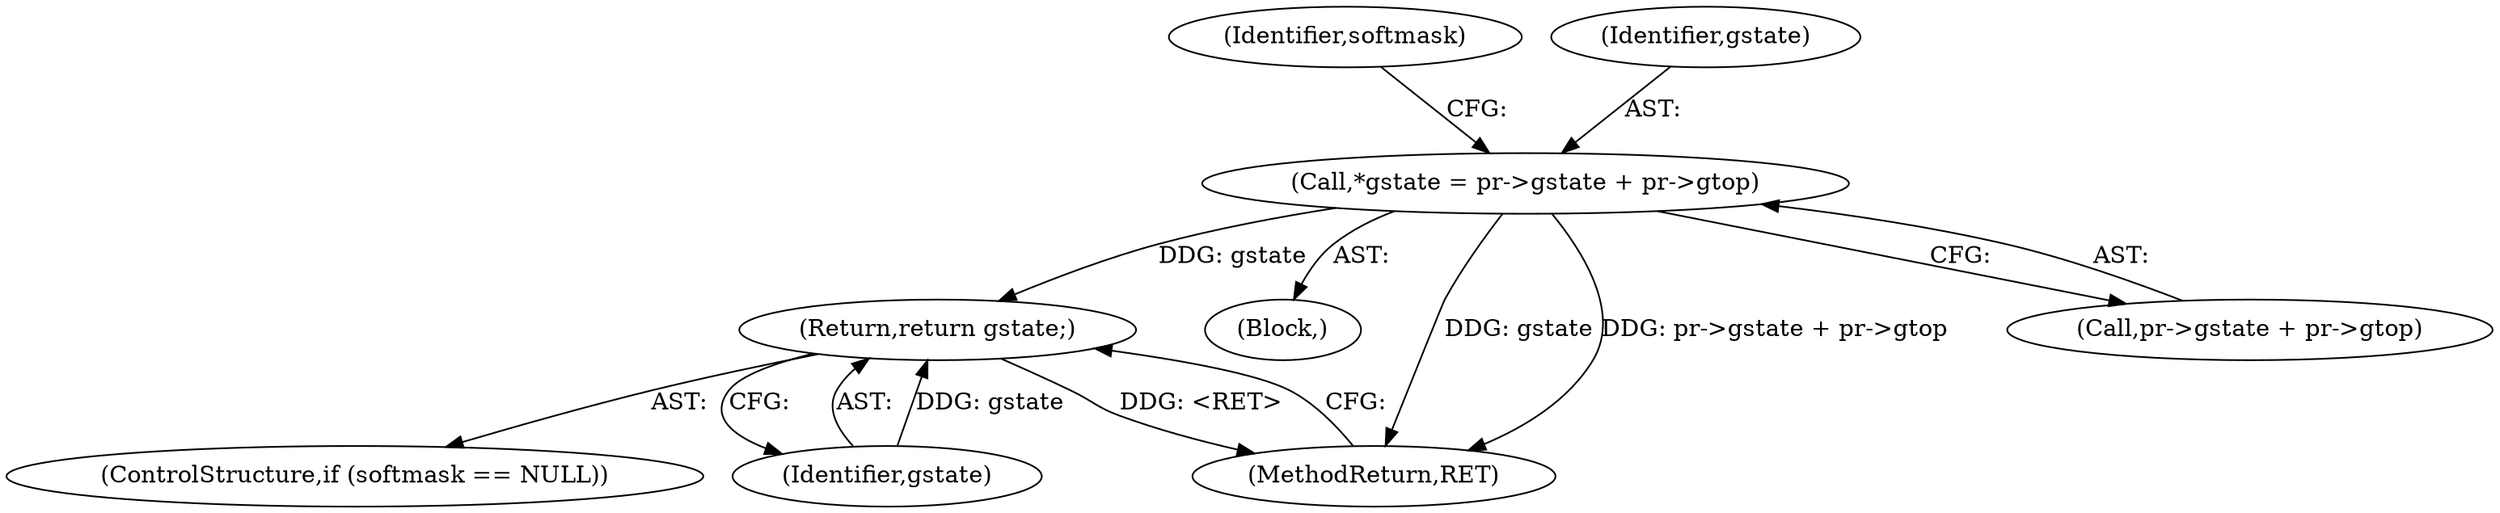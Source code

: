 digraph "0_ghostscript_4dcc6affe04368461310a21238f7e1871a752a05@integer" {
"1000108" [label="(Call,*gstate = pr->gstate + pr->gtop)"];
"1000137" [label="(Return,return gstate;)"];
"1000106" [label="(Block,)"];
"1000138" [label="(Identifier,gstate)"];
"1000133" [label="(ControlStructure,if (softmask == NULL))"];
"1000108" [label="(Call,*gstate = pr->gstate + pr->gtop)"];
"1000297" [label="(MethodReturn,RET)"];
"1000110" [label="(Call,pr->gstate + pr->gtop)"];
"1000137" [label="(Return,return gstate;)"];
"1000119" [label="(Identifier,softmask)"];
"1000109" [label="(Identifier,gstate)"];
"1000108" -> "1000106"  [label="AST: "];
"1000108" -> "1000110"  [label="CFG: "];
"1000109" -> "1000108"  [label="AST: "];
"1000110" -> "1000108"  [label="AST: "];
"1000119" -> "1000108"  [label="CFG: "];
"1000108" -> "1000297"  [label="DDG: gstate"];
"1000108" -> "1000297"  [label="DDG: pr->gstate + pr->gtop"];
"1000108" -> "1000137"  [label="DDG: gstate"];
"1000137" -> "1000133"  [label="AST: "];
"1000137" -> "1000138"  [label="CFG: "];
"1000138" -> "1000137"  [label="AST: "];
"1000297" -> "1000137"  [label="CFG: "];
"1000137" -> "1000297"  [label="DDG: <RET>"];
"1000138" -> "1000137"  [label="DDG: gstate"];
}
